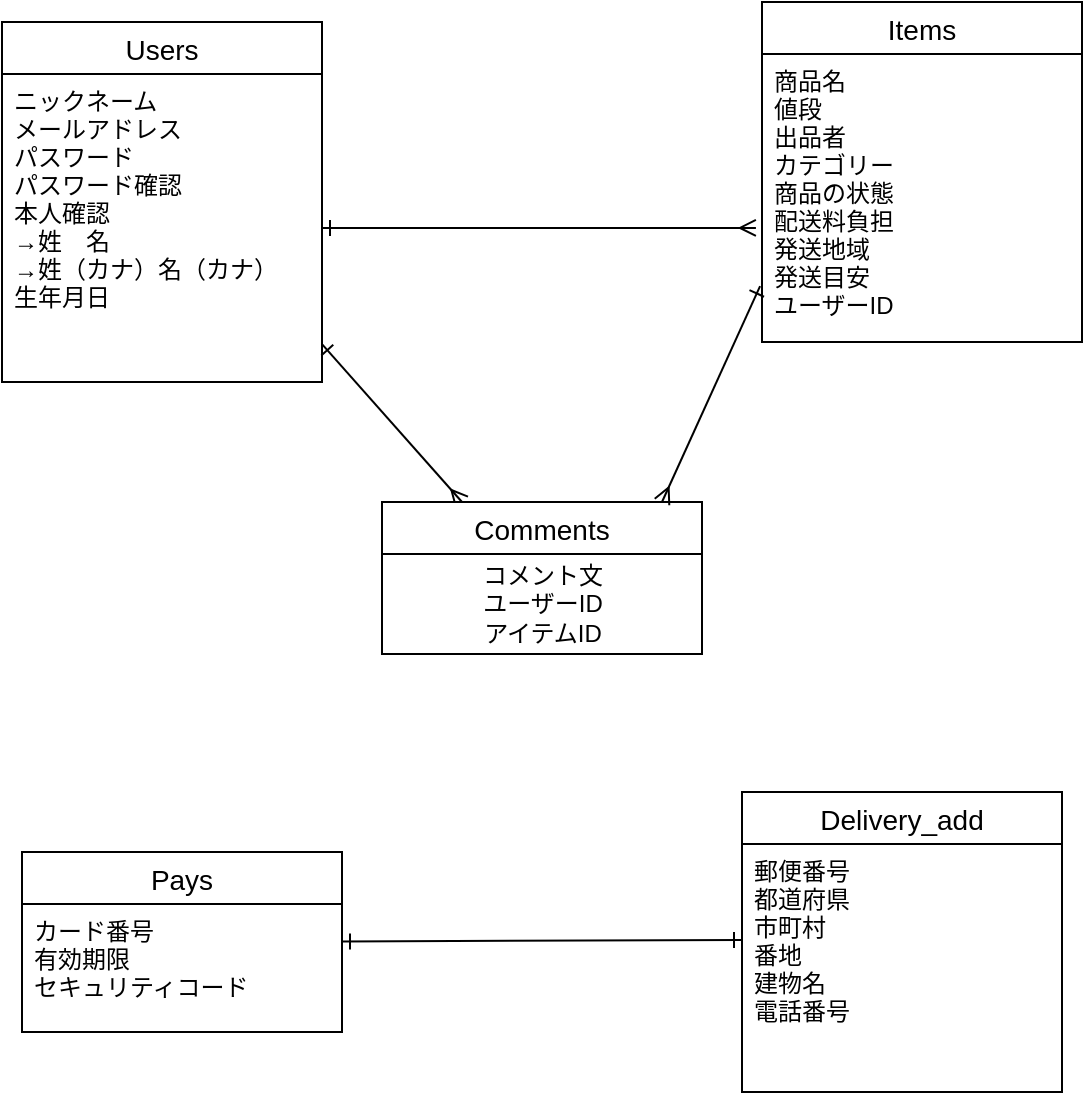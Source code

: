 <mxfile>
    <diagram id="ifmstN0URBZFWo_1kMrV" name="ページ1">
        <mxGraphModel dx="728" dy="603" grid="1" gridSize="10" guides="1" tooltips="1" connect="1" arrows="1" fold="1" page="1" pageScale="1" pageWidth="827" pageHeight="1169" math="0" shadow="0">
            <root>
                <mxCell id="0"/>
                <mxCell id="1" parent="0"/>
                <mxCell id="2" value="Users" style="swimlane;fontStyle=0;childLayout=stackLayout;horizontal=1;startSize=26;horizontalStack=0;resizeParent=1;resizeParentMax=0;resizeLast=0;collapsible=1;marginBottom=0;align=center;fontSize=14;" vertex="1" parent="1">
                    <mxGeometry x="70" y="200" width="160" height="180" as="geometry"/>
                </mxCell>
                <mxCell id="4" value="ニックネーム&#10;メールアドレス&#10;パスワード&#10;パスワード確認&#10;本人確認&#10;→姓　名&#10;→姓（カナ）名（カナ）&#10;生年月日&#10;" style="text;strokeColor=none;fillColor=none;spacingLeft=4;spacingRight=4;overflow=hidden;rotatable=0;points=[[0,0.5],[1,0.5]];portConstraint=eastwest;fontSize=12;" vertex="1" parent="2">
                    <mxGeometry y="26" width="160" height="154" as="geometry"/>
                </mxCell>
                <mxCell id="6" value="Items" style="swimlane;fontStyle=0;childLayout=stackLayout;horizontal=1;startSize=26;horizontalStack=0;resizeParent=1;resizeParentMax=0;resizeLast=0;collapsible=1;marginBottom=0;align=center;fontSize=14;" vertex="1" parent="1">
                    <mxGeometry x="450" y="190" width="160" height="170" as="geometry"/>
                </mxCell>
                <mxCell id="7" value="商品名&#10;値段&#10;出品者&#10;カテゴリー&#10;商品の状態&#10;配送料負担&#10;発送地域&#10;発送目安&#10;ユーザーID" style="text;strokeColor=none;fillColor=none;spacingLeft=4;spacingRight=4;overflow=hidden;rotatable=0;points=[[0,0.5],[1,0.5]];portConstraint=eastwest;fontSize=12;" vertex="1" parent="6">
                    <mxGeometry y="26" width="160" height="144" as="geometry"/>
                </mxCell>
                <mxCell id="17" style="edgeStyle=none;html=1;exitX=0.25;exitY=0;exitDx=0;exitDy=0;entryX=1;entryY=0.877;entryDx=0;entryDy=0;entryPerimeter=0;startArrow=ERmany;startFill=0;endArrow=ERone;endFill=0;" edge="1" parent="1" source="10" target="4">
                    <mxGeometry relative="1" as="geometry"/>
                </mxCell>
                <mxCell id="10" value="Comments" style="swimlane;fontStyle=0;childLayout=stackLayout;horizontal=1;startSize=26;horizontalStack=0;resizeParent=1;resizeParentMax=0;resizeLast=0;collapsible=1;marginBottom=0;align=center;fontSize=14;" vertex="1" parent="1">
                    <mxGeometry x="260" y="440" width="160" height="76" as="geometry"/>
                </mxCell>
                <mxCell id="14" value="コメント文&lt;br&gt;ユーザーID&lt;br&gt;アイテムID&lt;br&gt;" style="text;html=1;align=center;verticalAlign=middle;resizable=0;points=[];autosize=1;strokeColor=none;fillColor=none;" vertex="1" parent="10">
                    <mxGeometry y="26" width="160" height="50" as="geometry"/>
                </mxCell>
                <mxCell id="15" style="edgeStyle=none;html=1;exitX=1;exitY=0.5;exitDx=0;exitDy=0;entryX=-0.019;entryY=0.604;entryDx=0;entryDy=0;entryPerimeter=0;startArrow=ERone;startFill=0;endArrow=ERmany;endFill=0;strokeWidth=1;targetPerimeterSpacing=5;" edge="1" parent="1" source="4" target="7">
                    <mxGeometry relative="1" as="geometry">
                        <Array as="points">
                            <mxPoint x="260" y="303"/>
                            <mxPoint x="350" y="303"/>
                        </Array>
                    </mxGeometry>
                </mxCell>
                <mxCell id="16" style="edgeStyle=none;html=1;exitX=-0.006;exitY=0.806;exitDx=0;exitDy=0;entryX=0.875;entryY=0;entryDx=0;entryDy=0;entryPerimeter=0;startArrow=ERone;startFill=0;endArrow=ERmany;endFill=0;exitPerimeter=0;" edge="1" parent="1" source="7" target="10">
                    <mxGeometry relative="1" as="geometry"/>
                </mxCell>
                <mxCell id="30" style="edgeStyle=none;html=1;entryX=0;entryY=0.387;entryDx=0;entryDy=0;entryPerimeter=0;startArrow=ERone;startFill=0;endArrow=ERone;endFill=0;targetPerimeterSpacing=5;strokeWidth=1;" edge="1" parent="1" source="22" target="27">
                    <mxGeometry relative="1" as="geometry"/>
                </mxCell>
                <mxCell id="22" value="Pays" style="swimlane;fontStyle=0;childLayout=stackLayout;horizontal=1;startSize=26;horizontalStack=0;resizeParent=1;resizeParentMax=0;resizeLast=0;collapsible=1;marginBottom=0;align=center;fontSize=14;" vertex="1" parent="1">
                    <mxGeometry x="80" y="615" width="160" height="90" as="geometry"/>
                </mxCell>
                <mxCell id="23" value="カード番号&#10;有効期限&#10;セキュリティコード&#10;" style="text;strokeColor=none;fillColor=none;spacingLeft=4;spacingRight=4;overflow=hidden;rotatable=0;points=[[0,0.5],[1,0.5]];portConstraint=eastwest;fontSize=12;" vertex="1" parent="22">
                    <mxGeometry y="26" width="160" height="64" as="geometry"/>
                </mxCell>
                <mxCell id="26" value="Delivery_add" style="swimlane;fontStyle=0;childLayout=stackLayout;horizontal=1;startSize=26;horizontalStack=0;resizeParent=1;resizeParentMax=0;resizeLast=0;collapsible=1;marginBottom=0;align=center;fontSize=14;" vertex="1" parent="1">
                    <mxGeometry x="440" y="585" width="160" height="150" as="geometry"/>
                </mxCell>
                <mxCell id="27" value="郵便番号&#10;都道府県&#10;市町村&#10;番地&#10;建物名&#10;電話番号&#10;" style="text;strokeColor=none;fillColor=none;spacingLeft=4;spacingRight=4;overflow=hidden;rotatable=0;points=[[0,0.5],[1,0.5]];portConstraint=eastwest;fontSize=12;" vertex="1" parent="26">
                    <mxGeometry y="26" width="160" height="124" as="geometry"/>
                </mxCell>
            </root>
        </mxGraphModel>
    </diagram>
</mxfile>